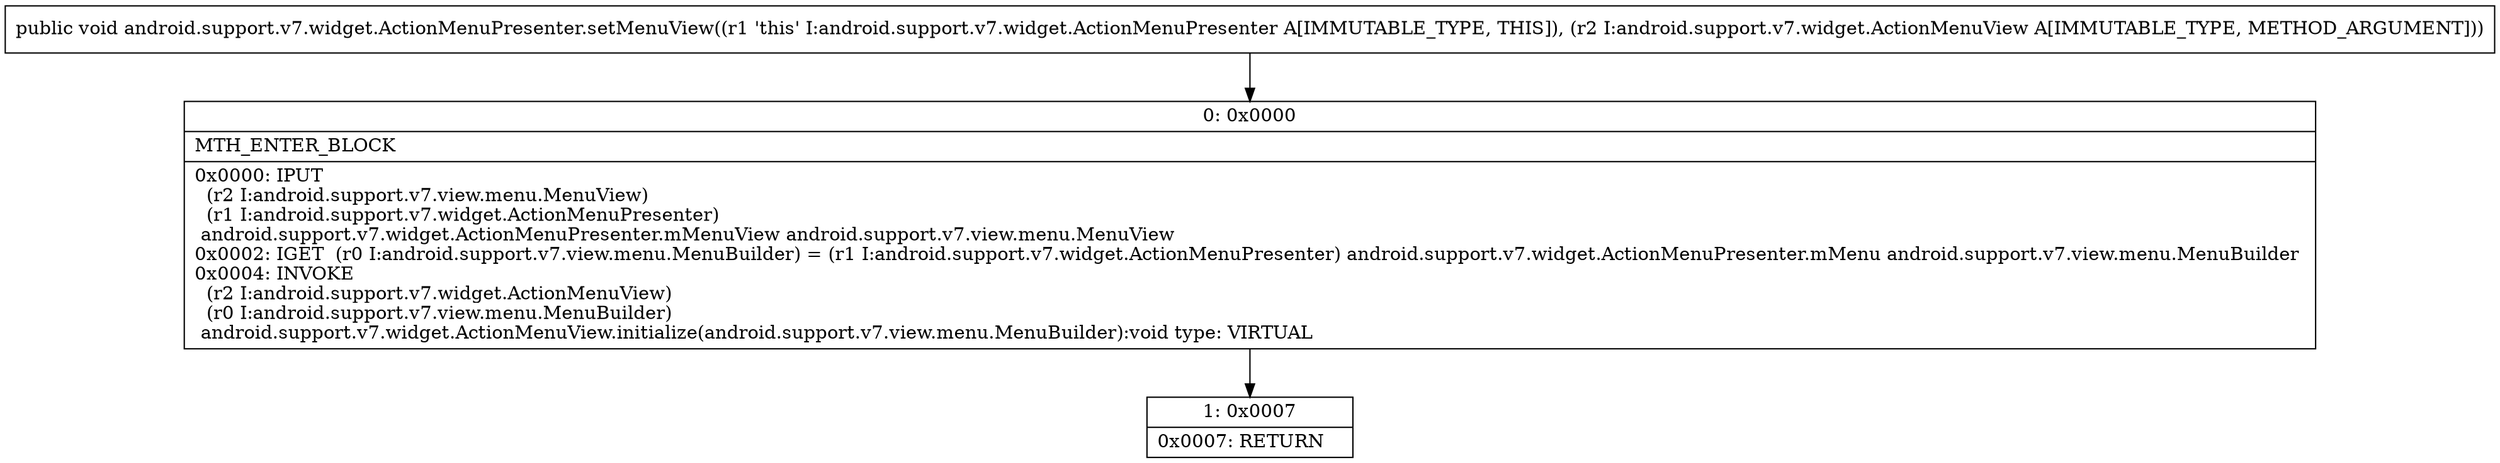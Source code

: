 digraph "CFG forandroid.support.v7.widget.ActionMenuPresenter.setMenuView(Landroid\/support\/v7\/widget\/ActionMenuView;)V" {
Node_0 [shape=record,label="{0\:\ 0x0000|MTH_ENTER_BLOCK\l|0x0000: IPUT  \l  (r2 I:android.support.v7.view.menu.MenuView)\l  (r1 I:android.support.v7.widget.ActionMenuPresenter)\l android.support.v7.widget.ActionMenuPresenter.mMenuView android.support.v7.view.menu.MenuView \l0x0002: IGET  (r0 I:android.support.v7.view.menu.MenuBuilder) = (r1 I:android.support.v7.widget.ActionMenuPresenter) android.support.v7.widget.ActionMenuPresenter.mMenu android.support.v7.view.menu.MenuBuilder \l0x0004: INVOKE  \l  (r2 I:android.support.v7.widget.ActionMenuView)\l  (r0 I:android.support.v7.view.menu.MenuBuilder)\l android.support.v7.widget.ActionMenuView.initialize(android.support.v7.view.menu.MenuBuilder):void type: VIRTUAL \l}"];
Node_1 [shape=record,label="{1\:\ 0x0007|0x0007: RETURN   \l}"];
MethodNode[shape=record,label="{public void android.support.v7.widget.ActionMenuPresenter.setMenuView((r1 'this' I:android.support.v7.widget.ActionMenuPresenter A[IMMUTABLE_TYPE, THIS]), (r2 I:android.support.v7.widget.ActionMenuView A[IMMUTABLE_TYPE, METHOD_ARGUMENT])) }"];
MethodNode -> Node_0;
Node_0 -> Node_1;
}


